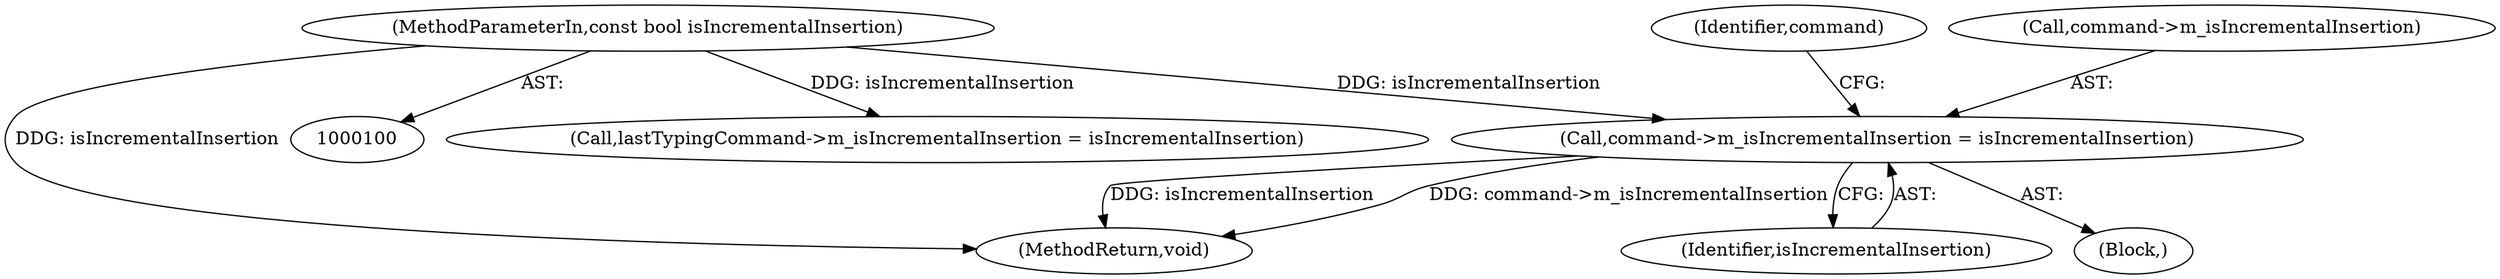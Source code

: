 digraph "0_Chrome_a69c7b5d863dacbb08bfaa04359e3bc0bb4470dc_1@pointer" {
"1000235" [label="(Call,command->m_isIncrementalInsertion = isIncrementalInsertion)"];
"1000106" [label="(MethodParameterIn,const bool isIncrementalInsertion)"];
"1000193" [label="(Call,lastTypingCommand->m_isIncrementalInsertion = isIncrementalInsertion)"];
"1000235" [label="(Call,command->m_isIncrementalInsertion = isIncrementalInsertion)"];
"1000253" [label="(MethodReturn,void)"];
"1000106" [label="(MethodParameterIn,const bool isIncrementalInsertion)"];
"1000242" [label="(Identifier,command)"];
"1000236" [label="(Call,command->m_isIncrementalInsertion)"];
"1000239" [label="(Identifier,isIncrementalInsertion)"];
"1000107" [label="(Block,)"];
"1000235" -> "1000107"  [label="AST: "];
"1000235" -> "1000239"  [label="CFG: "];
"1000236" -> "1000235"  [label="AST: "];
"1000239" -> "1000235"  [label="AST: "];
"1000242" -> "1000235"  [label="CFG: "];
"1000235" -> "1000253"  [label="DDG: command->m_isIncrementalInsertion"];
"1000235" -> "1000253"  [label="DDG: isIncrementalInsertion"];
"1000106" -> "1000235"  [label="DDG: isIncrementalInsertion"];
"1000106" -> "1000100"  [label="AST: "];
"1000106" -> "1000253"  [label="DDG: isIncrementalInsertion"];
"1000106" -> "1000193"  [label="DDG: isIncrementalInsertion"];
}
